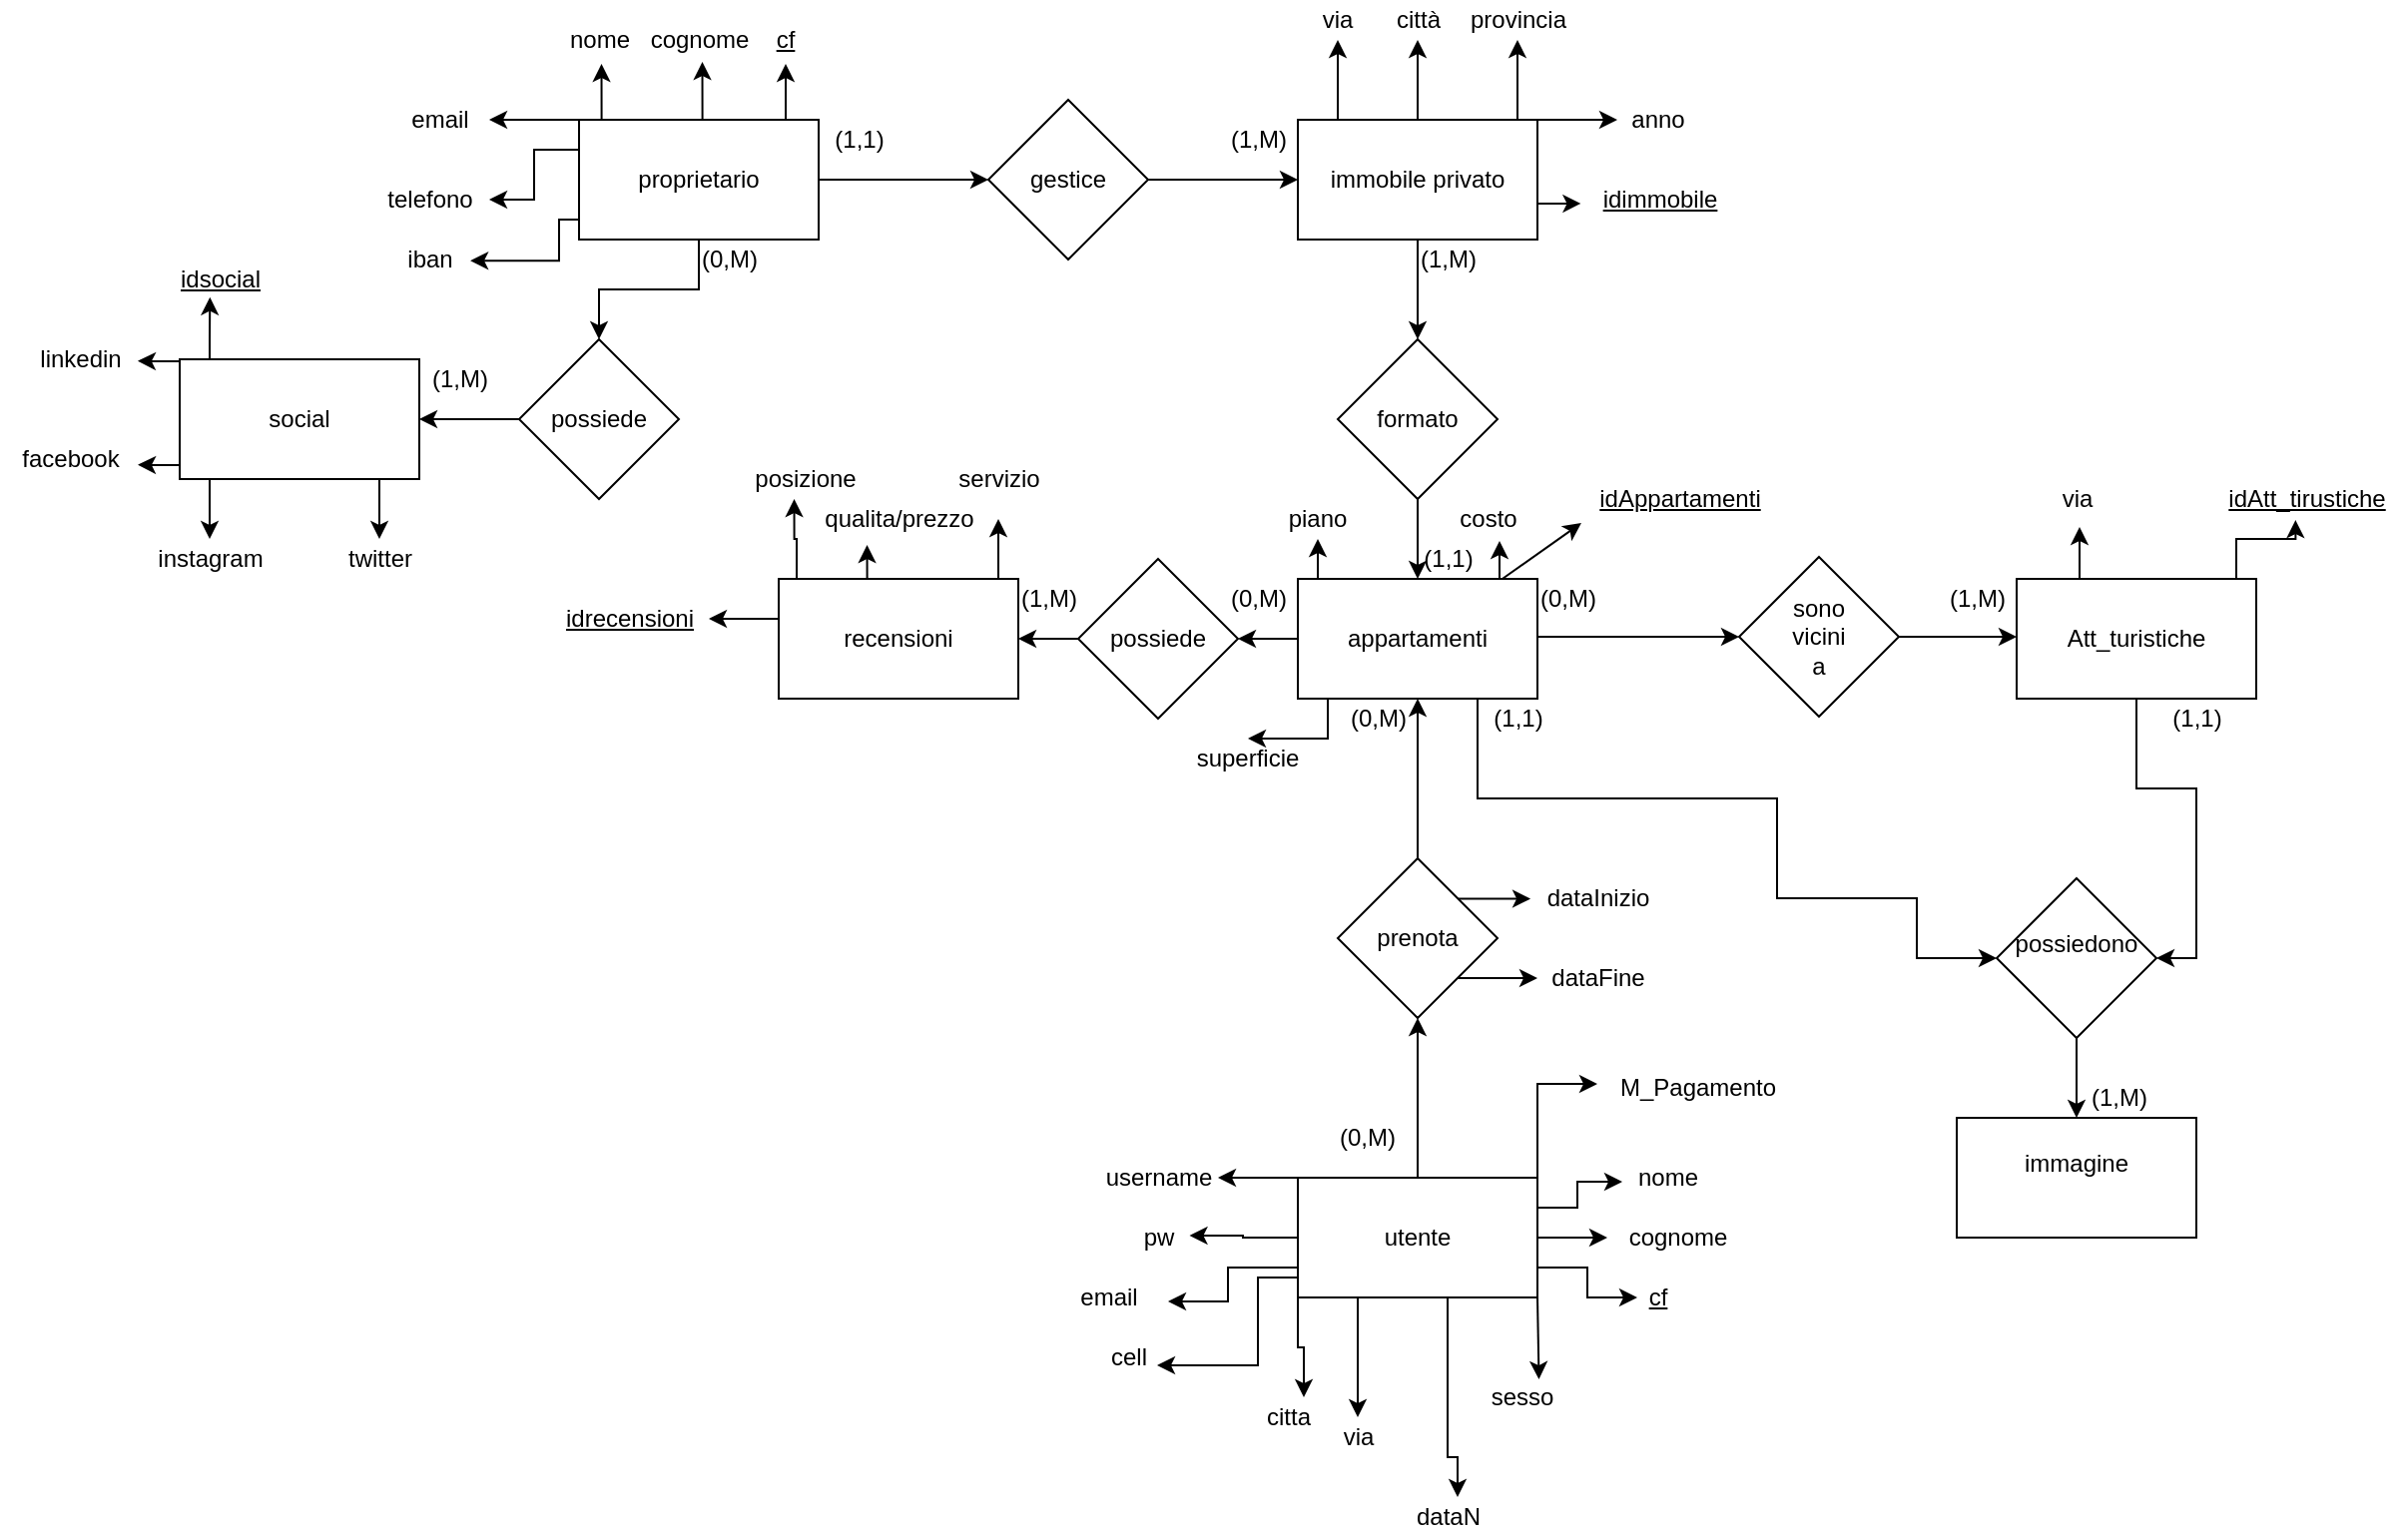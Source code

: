 <mxfile version="14.6.13" type="github">
  <diagram id="5WZkv0eeYpmpaQnzzO1f" name="Page-1">
    <mxGraphModel dx="3316" dy="791" grid="1" gridSize="10" guides="1" tooltips="1" connect="1" arrows="1" fold="1" page="1" pageScale="1" pageWidth="827" pageHeight="1169" math="0" shadow="0">
      <root>
        <mxCell id="0" />
        <mxCell id="1" parent="0" />
        <mxCell id="6KQSLUlXz9a6ZsbGVFf4-21" style="edgeStyle=orthogonalEdgeStyle;rounded=0;orthogonalLoop=1;jettySize=auto;html=1;exitX=1;exitY=0.25;exitDx=0;exitDy=0;" parent="1" source="FqCilQHqINg6GPOchnON-1" target="6KQSLUlXz9a6ZsbGVFf4-22" edge="1">
          <mxGeometry relative="1" as="geometry">
            <mxPoint x="-370" y="110" as="targetPoint" />
            <Array as="points">
              <mxPoint x="-530" y="125" />
            </Array>
          </mxGeometry>
        </mxCell>
        <mxCell id="6KQSLUlXz9a6ZsbGVFf4-60" value="" style="edgeStyle=orthogonalEdgeStyle;rounded=0;orthogonalLoop=1;jettySize=auto;html=1;" parent="1" source="FqCilQHqINg6GPOchnON-1" target="6KQSLUlXz9a6ZsbGVFf4-45" edge="1">
          <mxGeometry relative="1" as="geometry" />
        </mxCell>
        <mxCell id="6KQSLUlXz9a6ZsbGVFf4-62" style="edgeStyle=orthogonalEdgeStyle;rounded=0;orthogonalLoop=1;jettySize=auto;html=1;exitX=1;exitY=0.75;exitDx=0;exitDy=0;" parent="1" source="FqCilQHqINg6GPOchnON-1" target="6KQSLUlXz9a6ZsbGVFf4-52" edge="1">
          <mxGeometry relative="1" as="geometry">
            <Array as="points">
              <mxPoint x="-430" y="110" />
            </Array>
          </mxGeometry>
        </mxCell>
        <mxCell id="usRXnRFZm17M64GT9pBI-6" style="edgeStyle=orthogonalEdgeStyle;rounded=0;orthogonalLoop=1;jettySize=auto;html=1;" parent="1" source="FqCilQHqINg6GPOchnON-1" target="usRXnRFZm17M64GT9pBI-5" edge="1">
          <mxGeometry relative="1" as="geometry">
            <Array as="points">
              <mxPoint x="-440" y="100" />
              <mxPoint x="-440" y="100" />
            </Array>
          </mxGeometry>
        </mxCell>
        <mxCell id="h6Zp_HKWGdJFtF2wPUyF-5" style="edgeStyle=orthogonalEdgeStyle;rounded=0;orthogonalLoop=1;jettySize=auto;html=1;entryX=0.009;entryY=0.597;entryDx=0;entryDy=0;entryPerimeter=0;" parent="1" source="FqCilQHqINg6GPOchnON-1" target="h6Zp_HKWGdJFtF2wPUyF-4" edge="1">
          <mxGeometry relative="1" as="geometry">
            <Array as="points">
              <mxPoint x="-420" y="152" />
              <mxPoint x="-420" y="152" />
            </Array>
          </mxGeometry>
        </mxCell>
        <mxCell id="FqCilQHqINg6GPOchnON-1" value="immobile privato" style="rounded=0;whiteSpace=wrap;html=1;" parent="1" vertex="1">
          <mxGeometry x="-550" y="110" width="120" height="60" as="geometry" />
        </mxCell>
        <mxCell id="FqCilQHqINg6GPOchnON-3" value="" style="edgeStyle=orthogonalEdgeStyle;rounded=0;orthogonalLoop=1;jettySize=auto;html=1;" parent="1" source="FqCilQHqINg6GPOchnON-1" target="FqCilQHqINg6GPOchnON-2" edge="1">
          <mxGeometry relative="1" as="geometry" />
        </mxCell>
        <mxCell id="FqCilQHqINg6GPOchnON-5" value="" style="edgeStyle=orthogonalEdgeStyle;rounded=0;orthogonalLoop=1;jettySize=auto;html=1;" parent="1" source="FqCilQHqINg6GPOchnON-2" target="FqCilQHqINg6GPOchnON-4" edge="1">
          <mxGeometry relative="1" as="geometry" />
        </mxCell>
        <mxCell id="FqCilQHqINg6GPOchnON-2" value="formato" style="rhombus;whiteSpace=wrap;html=1;rounded=0;" parent="1" vertex="1">
          <mxGeometry x="-530" y="220" width="80" height="80" as="geometry" />
        </mxCell>
        <mxCell id="6KQSLUlXz9a6ZsbGVFf4-16" style="edgeStyle=orthogonalEdgeStyle;rounded=0;orthogonalLoop=1;jettySize=auto;html=1;exitX=1;exitY=1;exitDx=0;exitDy=0;entryX=0.5;entryY=1;entryDx=0;entryDy=0;" parent="1" source="FqCilQHqINg6GPOchnON-4" target="6KQSLUlXz9a6ZsbGVFf4-14" edge="1">
          <mxGeometry relative="1" as="geometry" />
        </mxCell>
        <mxCell id="6KQSLUlXz9a6ZsbGVFf4-64" value="" style="edgeStyle=orthogonalEdgeStyle;rounded=0;orthogonalLoop=1;jettySize=auto;html=1;" parent="1" source="FqCilQHqINg6GPOchnON-4" target="6KQSLUlXz9a6ZsbGVFf4-63" edge="1">
          <mxGeometry relative="1" as="geometry">
            <Array as="points">
              <mxPoint x="-390" y="369" />
              <mxPoint x="-390" y="369" />
            </Array>
          </mxGeometry>
        </mxCell>
        <mxCell id="6KQSLUlXz9a6ZsbGVFf4-108" style="edgeStyle=orthogonalEdgeStyle;rounded=0;orthogonalLoop=1;jettySize=auto;html=1;exitX=0;exitY=1;exitDx=0;exitDy=0;entryX=0.62;entryY=1.05;entryDx=0;entryDy=0;entryPerimeter=0;" parent="1" source="FqCilQHqINg6GPOchnON-4" target="6KQSLUlXz9a6ZsbGVFf4-48" edge="1">
          <mxGeometry relative="1" as="geometry" />
        </mxCell>
        <mxCell id="6KQSLUlXz9a6ZsbGVFf4-111" value="" style="edgeStyle=orthogonalEdgeStyle;rounded=0;orthogonalLoop=1;jettySize=auto;html=1;" parent="1" source="FqCilQHqINg6GPOchnON-4" target="6KQSLUlXz9a6ZsbGVFf4-110" edge="1">
          <mxGeometry relative="1" as="geometry" />
        </mxCell>
        <mxCell id="usRXnRFZm17M64GT9pBI-8" style="edgeStyle=orthogonalEdgeStyle;rounded=0;orthogonalLoop=1;jettySize=auto;html=1;entryX=0.5;entryY=0;entryDx=0;entryDy=0;" parent="1" source="FqCilQHqINg6GPOchnON-4" target="6KQSLUlXz9a6ZsbGVFf4-17" edge="1">
          <mxGeometry relative="1" as="geometry">
            <Array as="points">
              <mxPoint x="-535" y="410" />
              <mxPoint x="-535" y="410" />
            </Array>
          </mxGeometry>
        </mxCell>
        <mxCell id="zDIcsV_kO7G1SjpEPAZM-3" style="edgeStyle=orthogonalEdgeStyle;rounded=0;orthogonalLoop=1;jettySize=auto;html=1;entryX=0;entryY=0.5;entryDx=0;entryDy=0;" edge="1" parent="1" source="FqCilQHqINg6GPOchnON-4" target="zDIcsV_kO7G1SjpEPAZM-5">
          <mxGeometry relative="1" as="geometry">
            <Array as="points">
              <mxPoint x="-460" y="450" />
              <mxPoint x="-310" y="450" />
              <mxPoint x="-310" y="500" />
              <mxPoint x="-240" y="500" />
              <mxPoint x="-240" y="530" />
            </Array>
          </mxGeometry>
        </mxCell>
        <mxCell id="FqCilQHqINg6GPOchnON-4" value="appartamenti" style="whiteSpace=wrap;html=1;rounded=0;direction=west;" parent="1" vertex="1">
          <mxGeometry x="-550" y="340" width="120" height="60" as="geometry" />
        </mxCell>
        <mxCell id="6KQSLUlXz9a6ZsbGVFf4-14" value="piano" style="text;html=1;strokeColor=none;fillColor=none;align=center;verticalAlign=middle;whiteSpace=wrap;rounded=0;" parent="1" vertex="1">
          <mxGeometry x="-560" y="300" width="40" height="20" as="geometry" />
        </mxCell>
        <mxCell id="6KQSLUlXz9a6ZsbGVFf4-17" value="superficie" style="text;html=1;strokeColor=none;fillColor=none;align=center;verticalAlign=middle;whiteSpace=wrap;rounded=0;" parent="1" vertex="1">
          <mxGeometry x="-610" y="420" width="70" height="20" as="geometry" />
        </mxCell>
        <mxCell id="6KQSLUlXz9a6ZsbGVFf4-22" value="via" style="text;html=1;strokeColor=none;fillColor=none;align=center;verticalAlign=middle;whiteSpace=wrap;rounded=0;" parent="1" vertex="1">
          <mxGeometry x="-550" y="50" width="40" height="20" as="geometry" />
        </mxCell>
        <mxCell id="6KQSLUlXz9a6ZsbGVFf4-45" value="città" style="text;html=1;resizable=0;autosize=1;align=center;verticalAlign=middle;points=[];fillColor=none;strokeColor=none;rounded=0;" parent="1" vertex="1">
          <mxGeometry x="-510" y="50" width="40" height="20" as="geometry" />
        </mxCell>
        <mxCell id="6KQSLUlXz9a6ZsbGVFf4-48" value="costo" style="text;html=1;resizable=0;autosize=1;align=center;verticalAlign=middle;points=[];fillColor=none;strokeColor=none;rounded=0;" parent="1" vertex="1">
          <mxGeometry x="-480" y="300" width="50" height="20" as="geometry" />
        </mxCell>
        <mxCell id="6KQSLUlXz9a6ZsbGVFf4-52" value="anno" style="text;html=1;resizable=0;autosize=1;align=center;verticalAlign=middle;points=[];fillColor=none;strokeColor=none;rounded=0;" parent="1" vertex="1">
          <mxGeometry x="-390" y="100" width="40" height="20" as="geometry" />
        </mxCell>
        <mxCell id="6KQSLUlXz9a6ZsbGVFf4-66" value="" style="edgeStyle=orthogonalEdgeStyle;rounded=0;orthogonalLoop=1;jettySize=auto;html=1;" parent="1" source="6KQSLUlXz9a6ZsbGVFf4-63" target="6KQSLUlXz9a6ZsbGVFf4-65" edge="1">
          <mxGeometry relative="1" as="geometry">
            <Array as="points">
              <mxPoint x="-260" y="360" />
              <mxPoint x="-260" y="360" />
            </Array>
          </mxGeometry>
        </mxCell>
        <mxCell id="6KQSLUlXz9a6ZsbGVFf4-63" value="&lt;div&gt;sono &lt;br&gt;&lt;/div&gt;&lt;div&gt;vicini&lt;br&gt;&lt;/div&gt;&lt;div&gt;a &lt;/div&gt;" style="rhombus;whiteSpace=wrap;html=1;rounded=0;" parent="1" vertex="1">
          <mxGeometry x="-329" y="329" width="80" height="80" as="geometry" />
        </mxCell>
        <mxCell id="6KQSLUlXz9a6ZsbGVFf4-67" style="edgeStyle=orthogonalEdgeStyle;rounded=0;orthogonalLoop=1;jettySize=auto;html=1;exitX=0.25;exitY=0;exitDx=0;exitDy=0;entryX=0.55;entryY=1.2;entryDx=0;entryDy=0;entryPerimeter=0;" parent="1" source="6KQSLUlXz9a6ZsbGVFf4-65" target="6KQSLUlXz9a6ZsbGVFf4-68" edge="1">
          <mxGeometry relative="1" as="geometry">
            <mxPoint x="-160" y="300" as="targetPoint" />
          </mxGeometry>
        </mxCell>
        <mxCell id="h6Zp_HKWGdJFtF2wPUyF-7" style="edgeStyle=orthogonalEdgeStyle;rounded=0;orthogonalLoop=1;jettySize=auto;html=1;entryX=0.447;entryY=1.028;entryDx=0;entryDy=0;entryPerimeter=0;" parent="1" source="6KQSLUlXz9a6ZsbGVFf4-65" target="h6Zp_HKWGdJFtF2wPUyF-6" edge="1">
          <mxGeometry relative="1" as="geometry">
            <Array as="points">
              <mxPoint x="-80" y="320" />
              <mxPoint x="-50" y="320" />
            </Array>
          </mxGeometry>
        </mxCell>
        <mxCell id="zDIcsV_kO7G1SjpEPAZM-2" style="edgeStyle=orthogonalEdgeStyle;rounded=0;orthogonalLoop=1;jettySize=auto;html=1;entryX=1;entryY=0.5;entryDx=0;entryDy=0;" edge="1" parent="1" source="6KQSLUlXz9a6ZsbGVFf4-65" target="zDIcsV_kO7G1SjpEPAZM-5">
          <mxGeometry relative="1" as="geometry" />
        </mxCell>
        <mxCell id="6KQSLUlXz9a6ZsbGVFf4-65" value="Att_turistiche" style="whiteSpace=wrap;html=1;rounded=0;" parent="1" vertex="1">
          <mxGeometry x="-190" y="340" width="120" height="60" as="geometry" />
        </mxCell>
        <mxCell id="6KQSLUlXz9a6ZsbGVFf4-68" value="via" style="text;html=1;resizable=0;autosize=1;align=center;verticalAlign=middle;points=[];fillColor=none;strokeColor=none;rounded=0;" parent="1" vertex="1">
          <mxGeometry x="-175" y="290" width="30" height="20" as="geometry" />
        </mxCell>
        <mxCell id="usRXnRFZm17M64GT9pBI-3" value="" style="edgeStyle=orthogonalEdgeStyle;rounded=0;orthogonalLoop=1;jettySize=auto;html=1;" parent="1" source="6KQSLUlXz9a6ZsbGVFf4-71" target="FqCilQHqINg6GPOchnON-1" edge="1">
          <mxGeometry relative="1" as="geometry" />
        </mxCell>
        <mxCell id="6KQSLUlXz9a6ZsbGVFf4-71" value="gestice" style="rhombus;whiteSpace=wrap;html=1;rounded=0;" parent="1" vertex="1">
          <mxGeometry x="-705" y="100" width="80" height="80" as="geometry" />
        </mxCell>
        <mxCell id="6KQSLUlXz9a6ZsbGVFf4-80" style="edgeStyle=orthogonalEdgeStyle;rounded=0;orthogonalLoop=1;jettySize=auto;html=1;exitX=0;exitY=0;exitDx=0;exitDy=0;entryX=0.525;entryY=1.1;entryDx=0;entryDy=0;entryPerimeter=0;" parent="1" source="6KQSLUlXz9a6ZsbGVFf4-73" target="6KQSLUlXz9a6ZsbGVFf4-77" edge="1">
          <mxGeometry relative="1" as="geometry" />
        </mxCell>
        <mxCell id="6KQSLUlXz9a6ZsbGVFf4-81" style="edgeStyle=orthogonalEdgeStyle;rounded=0;orthogonalLoop=1;jettySize=auto;html=1;exitX=0.5;exitY=0;exitDx=0;exitDy=0;entryX=0.525;entryY=1.05;entryDx=0;entryDy=0;entryPerimeter=0;" parent="1" source="6KQSLUlXz9a6ZsbGVFf4-73" target="6KQSLUlXz9a6ZsbGVFf4-76" edge="1">
          <mxGeometry relative="1" as="geometry" />
        </mxCell>
        <mxCell id="6KQSLUlXz9a6ZsbGVFf4-82" style="edgeStyle=orthogonalEdgeStyle;rounded=0;orthogonalLoop=1;jettySize=auto;html=1;exitX=1;exitY=0;exitDx=0;exitDy=0;entryX=0.525;entryY=1.1;entryDx=0;entryDy=0;entryPerimeter=0;" parent="1" source="6KQSLUlXz9a6ZsbGVFf4-73" target="6KQSLUlXz9a6ZsbGVFf4-75" edge="1">
          <mxGeometry relative="1" as="geometry" />
        </mxCell>
        <mxCell id="6KQSLUlXz9a6ZsbGVFf4-91" style="edgeStyle=orthogonalEdgeStyle;rounded=0;orthogonalLoop=1;jettySize=auto;html=1;exitX=0;exitY=0.25;exitDx=0;exitDy=0;" parent="1" source="6KQSLUlXz9a6ZsbGVFf4-73" target="6KQSLUlXz9a6ZsbGVFf4-84" edge="1">
          <mxGeometry relative="1" as="geometry" />
        </mxCell>
        <mxCell id="6KQSLUlXz9a6ZsbGVFf4-92" style="edgeStyle=orthogonalEdgeStyle;rounded=0;orthogonalLoop=1;jettySize=auto;html=1;exitX=0;exitY=0;exitDx=0;exitDy=0;" parent="1" source="6KQSLUlXz9a6ZsbGVFf4-73" target="6KQSLUlXz9a6ZsbGVFf4-83" edge="1">
          <mxGeometry relative="1" as="geometry">
            <Array as="points">
              <mxPoint x="-920" y="110" />
              <mxPoint x="-920" y="110" />
            </Array>
          </mxGeometry>
        </mxCell>
        <mxCell id="6KQSLUlXz9a6ZsbGVFf4-95" style="edgeStyle=orthogonalEdgeStyle;rounded=0;orthogonalLoop=1;jettySize=auto;html=1;exitX=0.25;exitY=1;exitDx=0;exitDy=0;entryX=1.014;entryY=0.529;entryDx=0;entryDy=0;entryPerimeter=0;" parent="1" source="6KQSLUlXz9a6ZsbGVFf4-73" target="6KQSLUlXz9a6ZsbGVFf4-94" edge="1">
          <mxGeometry relative="1" as="geometry">
            <mxPoint x="-989" y="171" as="targetPoint" />
            <Array as="points">
              <mxPoint x="-880" y="160" />
              <mxPoint x="-920" y="160" />
              <mxPoint x="-920" y="181" />
            </Array>
          </mxGeometry>
        </mxCell>
        <mxCell id="usRXnRFZm17M64GT9pBI-2" value="" style="edgeStyle=orthogonalEdgeStyle;rounded=0;orthogonalLoop=1;jettySize=auto;html=1;" parent="1" source="6KQSLUlXz9a6ZsbGVFf4-73" target="6KQSLUlXz9a6ZsbGVFf4-71" edge="1">
          <mxGeometry relative="1" as="geometry">
            <Array as="points">
              <mxPoint x="-720" y="140" />
              <mxPoint x="-720" y="140" />
            </Array>
          </mxGeometry>
        </mxCell>
        <mxCell id="usRXnRFZm17M64GT9pBI-45" value="" style="edgeStyle=orthogonalEdgeStyle;rounded=0;orthogonalLoop=1;jettySize=auto;html=1;" parent="1" source="6KQSLUlXz9a6ZsbGVFf4-73" target="usRXnRFZm17M64GT9pBI-44" edge="1">
          <mxGeometry relative="1" as="geometry" />
        </mxCell>
        <mxCell id="6KQSLUlXz9a6ZsbGVFf4-73" value="proprietario" style="whiteSpace=wrap;html=1;rounded=0;" parent="1" vertex="1">
          <mxGeometry x="-910" y="110" width="120" height="60" as="geometry" />
        </mxCell>
        <mxCell id="6KQSLUlXz9a6ZsbGVFf4-75" value="&lt;u&gt;cf&lt;/u&gt;" style="text;html=1;resizable=0;autosize=1;align=center;verticalAlign=middle;points=[];fillColor=none;strokeColor=none;rounded=0;" parent="1" vertex="1">
          <mxGeometry x="-817" y="60" width="20" height="20" as="geometry" />
        </mxCell>
        <mxCell id="6KQSLUlXz9a6ZsbGVFf4-76" value="cognome" style="text;html=1;resizable=0;autosize=1;align=center;verticalAlign=middle;points=[];fillColor=none;strokeColor=none;rounded=0;" parent="1" vertex="1">
          <mxGeometry x="-885" y="60" width="70" height="20" as="geometry" />
        </mxCell>
        <mxCell id="6KQSLUlXz9a6ZsbGVFf4-77" value="nome" style="text;html=1;resizable=0;autosize=1;align=center;verticalAlign=middle;points=[];fillColor=none;strokeColor=none;rounded=0;" parent="1" vertex="1">
          <mxGeometry x="-925" y="60" width="50" height="20" as="geometry" />
        </mxCell>
        <mxCell id="6KQSLUlXz9a6ZsbGVFf4-83" value="email" style="text;html=1;resizable=0;autosize=1;align=center;verticalAlign=middle;points=[];fillColor=none;strokeColor=none;rounded=0;" parent="1" vertex="1">
          <mxGeometry x="-1005" y="100" width="50" height="20" as="geometry" />
        </mxCell>
        <mxCell id="6KQSLUlXz9a6ZsbGVFf4-84" value="telefono" style="text;html=1;resizable=0;autosize=1;align=center;verticalAlign=middle;points=[];fillColor=none;strokeColor=none;rounded=0;" parent="1" vertex="1">
          <mxGeometry x="-1015" y="140" width="60" height="20" as="geometry" />
        </mxCell>
        <mxCell id="6KQSLUlXz9a6ZsbGVFf4-94" value="iban" style="text;html=1;resizable=0;autosize=1;align=center;verticalAlign=middle;points=[];fillColor=none;strokeColor=none;rounded=0;" parent="1" vertex="1">
          <mxGeometry x="-1005" y="170" width="40" height="20" as="geometry" />
        </mxCell>
        <mxCell id="6KQSLUlXz9a6ZsbGVFf4-138" style="edgeStyle=orthogonalEdgeStyle;rounded=0;orthogonalLoop=1;jettySize=auto;html=1;exitX=1;exitY=0.25;exitDx=0;exitDy=0;entryX=0.05;entryY=0.6;entryDx=0;entryDy=0;entryPerimeter=0;" parent="1" source="6KQSLUlXz9a6ZsbGVFf4-99" target="6KQSLUlXz9a6ZsbGVFf4-135" edge="1">
          <mxGeometry relative="1" as="geometry" />
        </mxCell>
        <mxCell id="6KQSLUlXz9a6ZsbGVFf4-139" style="edgeStyle=orthogonalEdgeStyle;rounded=0;orthogonalLoop=1;jettySize=auto;html=1;exitX=1;exitY=0.5;exitDx=0;exitDy=0;" parent="1" source="6KQSLUlXz9a6ZsbGVFf4-99" target="6KQSLUlXz9a6ZsbGVFf4-136" edge="1">
          <mxGeometry relative="1" as="geometry" />
        </mxCell>
        <mxCell id="6KQSLUlXz9a6ZsbGVFf4-140" style="edgeStyle=orthogonalEdgeStyle;rounded=0;orthogonalLoop=1;jettySize=auto;html=1;exitX=1;exitY=0.75;exitDx=0;exitDy=0;" parent="1" source="6KQSLUlXz9a6ZsbGVFf4-99" target="6KQSLUlXz9a6ZsbGVFf4-137" edge="1">
          <mxGeometry relative="1" as="geometry" />
        </mxCell>
        <mxCell id="6KQSLUlXz9a6ZsbGVFf4-144" style="edgeStyle=orthogonalEdgeStyle;rounded=0;orthogonalLoop=1;jettySize=auto;html=1;exitX=0;exitY=0.25;exitDx=0;exitDy=0;" parent="1" source="6KQSLUlXz9a6ZsbGVFf4-99" edge="1">
          <mxGeometry relative="1" as="geometry">
            <mxPoint x="-590" y="640" as="targetPoint" />
            <Array as="points">
              <mxPoint x="-550" y="640" />
            </Array>
          </mxGeometry>
        </mxCell>
        <mxCell id="6KQSLUlXz9a6ZsbGVFf4-145" style="edgeStyle=orthogonalEdgeStyle;rounded=0;orthogonalLoop=1;jettySize=auto;html=1;exitX=0;exitY=0.5;exitDx=0;exitDy=0;entryX=1.025;entryY=0.45;entryDx=0;entryDy=0;entryPerimeter=0;" parent="1" source="6KQSLUlXz9a6ZsbGVFf4-99" target="6KQSLUlXz9a6ZsbGVFf4-142" edge="1">
          <mxGeometry relative="1" as="geometry" />
        </mxCell>
        <mxCell id="6KQSLUlXz9a6ZsbGVFf4-146" style="edgeStyle=orthogonalEdgeStyle;rounded=0;orthogonalLoop=1;jettySize=auto;html=1;exitX=0;exitY=0.75;exitDx=0;exitDy=0;entryX=1.1;entryY=0.6;entryDx=0;entryDy=0;entryPerimeter=0;" parent="1" source="6KQSLUlXz9a6ZsbGVFf4-99" target="6KQSLUlXz9a6ZsbGVFf4-143" edge="1">
          <mxGeometry relative="1" as="geometry" />
        </mxCell>
        <mxCell id="6KQSLUlXz9a6ZsbGVFf4-149" style="edgeStyle=orthogonalEdgeStyle;rounded=0;orthogonalLoop=1;jettySize=auto;html=1;exitX=1;exitY=1;exitDx=0;exitDy=0;entryX=0.675;entryY=0.05;entryDx=0;entryDy=0;entryPerimeter=0;" parent="1" source="6KQSLUlXz9a6ZsbGVFf4-99" target="6KQSLUlXz9a6ZsbGVFf4-147" edge="1">
          <mxGeometry relative="1" as="geometry">
            <Array as="points">
              <mxPoint x="-429" y="700" />
            </Array>
          </mxGeometry>
        </mxCell>
        <mxCell id="6KQSLUlXz9a6ZsbGVFf4-150" style="edgeStyle=orthogonalEdgeStyle;rounded=0;orthogonalLoop=1;jettySize=auto;html=1;exitX=0.75;exitY=1;exitDx=0;exitDy=0;entryX=0.6;entryY=0;entryDx=0;entryDy=0;entryPerimeter=0;" parent="1" source="6KQSLUlXz9a6ZsbGVFf4-99" target="6KQSLUlXz9a6ZsbGVFf4-148" edge="1">
          <mxGeometry relative="1" as="geometry">
            <mxPoint x="-483" y="747" as="targetPoint" />
            <Array as="points">
              <mxPoint x="-475" y="700" />
              <mxPoint x="-475" y="780" />
              <mxPoint x="-470" y="780" />
            </Array>
          </mxGeometry>
        </mxCell>
        <mxCell id="6KQSLUlXz9a6ZsbGVFf4-152" style="edgeStyle=orthogonalEdgeStyle;rounded=0;orthogonalLoop=1;jettySize=auto;html=1;exitX=0.25;exitY=1;exitDx=0;exitDy=0;entryX=0.5;entryY=0;entryDx=0;entryDy=0;entryPerimeter=0;" parent="1" source="6KQSLUlXz9a6ZsbGVFf4-99" target="6KQSLUlXz9a6ZsbGVFf4-151" edge="1">
          <mxGeometry relative="1" as="geometry" />
        </mxCell>
        <mxCell id="6KQSLUlXz9a6ZsbGVFf4-153" style="edgeStyle=orthogonalEdgeStyle;rounded=0;orthogonalLoop=1;jettySize=auto;html=1;exitX=0;exitY=1;exitDx=0;exitDy=0;entryX=0.7;entryY=0;entryDx=0;entryDy=0;entryPerimeter=0;" parent="1" source="6KQSLUlXz9a6ZsbGVFf4-99" target="6KQSLUlXz9a6ZsbGVFf4-154" edge="1">
          <mxGeometry relative="1" as="geometry">
            <mxPoint x="-550" y="750" as="targetPoint" />
          </mxGeometry>
        </mxCell>
        <mxCell id="6KQSLUlXz9a6ZsbGVFf4-157" style="edgeStyle=orthogonalEdgeStyle;rounded=0;orthogonalLoop=1;jettySize=auto;html=1;exitX=1;exitY=0;exitDx=0;exitDy=0;entryX=0;entryY=0.4;entryDx=0;entryDy=0;entryPerimeter=0;" parent="1" source="6KQSLUlXz9a6ZsbGVFf4-99" target="6KQSLUlXz9a6ZsbGVFf4-155" edge="1">
          <mxGeometry relative="1" as="geometry" />
        </mxCell>
        <mxCell id="usRXnRFZm17M64GT9pBI-13" style="edgeStyle=orthogonalEdgeStyle;rounded=0;orthogonalLoop=1;jettySize=auto;html=1;entryX=0.983;entryY=0.675;entryDx=0;entryDy=0;entryPerimeter=0;" parent="1" source="6KQSLUlXz9a6ZsbGVFf4-99" target="usRXnRFZm17M64GT9pBI-12" edge="1">
          <mxGeometry relative="1" as="geometry">
            <Array as="points">
              <mxPoint x="-570" y="690" />
              <mxPoint x="-570" y="734" />
              <mxPoint x="-620" y="734" />
            </Array>
          </mxGeometry>
        </mxCell>
        <mxCell id="usRXnRFZm17M64GT9pBI-21" value="" style="edgeStyle=orthogonalEdgeStyle;rounded=0;orthogonalLoop=1;jettySize=auto;html=1;" parent="1" source="6KQSLUlXz9a6ZsbGVFf4-99" target="usRXnRFZm17M64GT9pBI-20" edge="1">
          <mxGeometry relative="1" as="geometry" />
        </mxCell>
        <mxCell id="6KQSLUlXz9a6ZsbGVFf4-99" value="utente" style="rounded=0;whiteSpace=wrap;html=1;" parent="1" vertex="1">
          <mxGeometry x="-550" y="640" width="120" height="60" as="geometry" />
        </mxCell>
        <mxCell id="6KQSLUlXz9a6ZsbGVFf4-113" value="" style="edgeStyle=orthogonalEdgeStyle;rounded=0;orthogonalLoop=1;jettySize=auto;html=1;" parent="1" source="6KQSLUlXz9a6ZsbGVFf4-110" target="6KQSLUlXz9a6ZsbGVFf4-112" edge="1">
          <mxGeometry relative="1" as="geometry" />
        </mxCell>
        <mxCell id="6KQSLUlXz9a6ZsbGVFf4-110" value="possiede" style="rhombus;whiteSpace=wrap;html=1;rounded=0;" parent="1" vertex="1">
          <mxGeometry x="-660" y="330" width="80" height="80" as="geometry" />
        </mxCell>
        <mxCell id="6KQSLUlXz9a6ZsbGVFf4-123" style="edgeStyle=orthogonalEdgeStyle;rounded=0;orthogonalLoop=1;jettySize=auto;html=1;exitX=0;exitY=0;exitDx=0;exitDy=0;entryX=0.425;entryY=1;entryDx=0;entryDy=0;entryPerimeter=0;" parent="1" source="6KQSLUlXz9a6ZsbGVFf4-112" target="6KQSLUlXz9a6ZsbGVFf4-114" edge="1">
          <mxGeometry relative="1" as="geometry">
            <Array as="points">
              <mxPoint x="-801" y="340" />
              <mxPoint x="-801" y="320" />
            </Array>
          </mxGeometry>
        </mxCell>
        <mxCell id="6KQSLUlXz9a6ZsbGVFf4-124" style="edgeStyle=orthogonalEdgeStyle;rounded=0;orthogonalLoop=1;jettySize=auto;html=1;exitX=0.25;exitY=0;exitDx=0;exitDy=0;entryX=0.325;entryY=1.15;entryDx=0;entryDy=0;entryPerimeter=0;" parent="1" source="6KQSLUlXz9a6ZsbGVFf4-112" target="6KQSLUlXz9a6ZsbGVFf4-115" edge="1">
          <mxGeometry relative="1" as="geometry" />
        </mxCell>
        <mxCell id="6KQSLUlXz9a6ZsbGVFf4-125" style="edgeStyle=orthogonalEdgeStyle;rounded=0;orthogonalLoop=1;jettySize=auto;html=1;exitX=1;exitY=0;exitDx=0;exitDy=0;" parent="1" source="6KQSLUlXz9a6ZsbGVFf4-112" edge="1">
          <mxGeometry relative="1" as="geometry">
            <mxPoint x="-700" y="310" as="targetPoint" />
          </mxGeometry>
        </mxCell>
        <mxCell id="h6Zp_HKWGdJFtF2wPUyF-11" style="edgeStyle=orthogonalEdgeStyle;rounded=0;orthogonalLoop=1;jettySize=auto;html=1;" parent="1" source="6KQSLUlXz9a6ZsbGVFf4-112" target="h6Zp_HKWGdJFtF2wPUyF-10" edge="1">
          <mxGeometry relative="1" as="geometry">
            <Array as="points">
              <mxPoint x="-820" y="360" />
              <mxPoint x="-820" y="360" />
            </Array>
          </mxGeometry>
        </mxCell>
        <mxCell id="6KQSLUlXz9a6ZsbGVFf4-112" value="recensioni" style="whiteSpace=wrap;html=1;rounded=0;" parent="1" vertex="1">
          <mxGeometry x="-810" y="340" width="120" height="60" as="geometry" />
        </mxCell>
        <mxCell id="6KQSLUlXz9a6ZsbGVFf4-114" value="posizione" style="text;html=1;resizable=0;autosize=1;align=center;verticalAlign=middle;points=[];fillColor=none;strokeColor=none;rounded=0;" parent="1" vertex="1">
          <mxGeometry x="-832" y="280" width="70" height="20" as="geometry" />
        </mxCell>
        <mxCell id="6KQSLUlXz9a6ZsbGVFf4-115" value="qualita/prezzo" style="text;html=1;resizable=0;autosize=1;align=center;verticalAlign=middle;points=[];fillColor=none;strokeColor=none;rounded=0;" parent="1" vertex="1">
          <mxGeometry x="-795" y="300" width="90" height="20" as="geometry" />
        </mxCell>
        <mxCell id="6KQSLUlXz9a6ZsbGVFf4-130" value="servizio" style="text;html=1;resizable=0;autosize=1;align=center;verticalAlign=middle;points=[];fillColor=none;strokeColor=none;rounded=0;" parent="1" vertex="1">
          <mxGeometry x="-730" y="280" width="60" height="20" as="geometry" />
        </mxCell>
        <mxCell id="6KQSLUlXz9a6ZsbGVFf4-135" value="nome" style="text;html=1;resizable=0;autosize=1;align=center;verticalAlign=middle;points=[];fillColor=none;strokeColor=none;rounded=0;" parent="1" vertex="1">
          <mxGeometry x="-390" y="630" width="50" height="20" as="geometry" />
        </mxCell>
        <mxCell id="6KQSLUlXz9a6ZsbGVFf4-136" value="cognome" style="text;html=1;resizable=0;autosize=1;align=center;verticalAlign=middle;points=[];fillColor=none;strokeColor=none;rounded=0;" parent="1" vertex="1">
          <mxGeometry x="-395" y="660" width="70" height="20" as="geometry" />
        </mxCell>
        <mxCell id="6KQSLUlXz9a6ZsbGVFf4-137" value="&lt;u&gt;cf&lt;/u&gt;" style="text;html=1;resizable=0;autosize=1;align=center;verticalAlign=middle;points=[];fillColor=none;strokeColor=none;rounded=0;" parent="1" vertex="1">
          <mxGeometry x="-380" y="690" width="20" height="20" as="geometry" />
        </mxCell>
        <mxCell id="6KQSLUlXz9a6ZsbGVFf4-141" value="username" style="text;html=1;resizable=0;autosize=1;align=center;verticalAlign=middle;points=[];fillColor=none;strokeColor=none;rounded=0;" parent="1" vertex="1">
          <mxGeometry x="-655" y="630" width="70" height="20" as="geometry" />
        </mxCell>
        <mxCell id="6KQSLUlXz9a6ZsbGVFf4-142" value="pw" style="text;html=1;resizable=0;autosize=1;align=center;verticalAlign=middle;points=[];fillColor=none;strokeColor=none;rounded=0;" parent="1" vertex="1">
          <mxGeometry x="-635" y="660" width="30" height="20" as="geometry" />
        </mxCell>
        <mxCell id="6KQSLUlXz9a6ZsbGVFf4-143" value="email" style="text;html=1;resizable=0;autosize=1;align=center;verticalAlign=middle;points=[];fillColor=none;strokeColor=none;rounded=0;" parent="1" vertex="1">
          <mxGeometry x="-670" y="690" width="50" height="20" as="geometry" />
        </mxCell>
        <mxCell id="6KQSLUlXz9a6ZsbGVFf4-147" value="sesso" style="text;html=1;resizable=0;autosize=1;align=center;verticalAlign=middle;points=[];fillColor=none;strokeColor=none;rounded=0;" parent="1" vertex="1">
          <mxGeometry x="-463" y="740" width="50" height="20" as="geometry" />
        </mxCell>
        <mxCell id="6KQSLUlXz9a6ZsbGVFf4-148" value="dataN" style="text;html=1;resizable=0;autosize=1;align=center;verticalAlign=middle;points=[];fillColor=none;strokeColor=none;rounded=0;" parent="1" vertex="1">
          <mxGeometry x="-500" y="800" width="50" height="20" as="geometry" />
        </mxCell>
        <mxCell id="6KQSLUlXz9a6ZsbGVFf4-151" value="via" style="text;html=1;resizable=0;autosize=1;align=center;verticalAlign=middle;points=[];fillColor=none;strokeColor=none;rounded=0;" parent="1" vertex="1">
          <mxGeometry x="-535" y="760" width="30" height="20" as="geometry" />
        </mxCell>
        <mxCell id="6KQSLUlXz9a6ZsbGVFf4-154" value="citta" style="text;html=1;resizable=0;autosize=1;align=center;verticalAlign=middle;points=[];fillColor=none;strokeColor=none;rounded=0;" parent="1" vertex="1">
          <mxGeometry x="-575" y="750" width="40" height="20" as="geometry" />
        </mxCell>
        <mxCell id="6KQSLUlXz9a6ZsbGVFf4-155" value="&lt;div&gt;M_Pagamento&lt;/div&gt;" style="text;html=1;resizable=0;autosize=1;align=center;verticalAlign=middle;points=[];fillColor=none;strokeColor=none;rounded=0;" parent="1" vertex="1">
          <mxGeometry x="-400" y="585" width="100" height="20" as="geometry" />
        </mxCell>
        <mxCell id="usRXnRFZm17M64GT9pBI-5" value="provincia" style="text;html=1;align=center;verticalAlign=middle;resizable=0;points=[];autosize=1;strokeColor=none;" parent="1" vertex="1">
          <mxGeometry x="-470" y="50" width="60" height="20" as="geometry" />
        </mxCell>
        <mxCell id="usRXnRFZm17M64GT9pBI-12" value="cell" style="text;html=1;align=center;verticalAlign=middle;resizable=0;points=[];autosize=1;strokeColor=none;" parent="1" vertex="1">
          <mxGeometry x="-650" y="720" width="30" height="20" as="geometry" />
        </mxCell>
        <mxCell id="usRXnRFZm17M64GT9pBI-22" value="" style="edgeStyle=orthogonalEdgeStyle;rounded=0;orthogonalLoop=1;jettySize=auto;html=1;" parent="1" source="usRXnRFZm17M64GT9pBI-20" target="FqCilQHqINg6GPOchnON-4" edge="1">
          <mxGeometry relative="1" as="geometry">
            <Array as="points">
              <mxPoint x="-490" y="430" />
              <mxPoint x="-490" y="430" />
            </Array>
          </mxGeometry>
        </mxCell>
        <mxCell id="usRXnRFZm17M64GT9pBI-25" value="" style="edgeStyle=orthogonalEdgeStyle;rounded=0;orthogonalLoop=1;jettySize=auto;html=1;" parent="1" source="usRXnRFZm17M64GT9pBI-20" target="usRXnRFZm17M64GT9pBI-24" edge="1">
          <mxGeometry relative="1" as="geometry">
            <Array as="points">
              <mxPoint x="-440" y="540" />
              <mxPoint x="-440" y="540" />
            </Array>
          </mxGeometry>
        </mxCell>
        <mxCell id="usRXnRFZm17M64GT9pBI-27" style="edgeStyle=orthogonalEdgeStyle;rounded=0;orthogonalLoop=1;jettySize=auto;html=1;entryX=0.022;entryY=0.514;entryDx=0;entryDy=0;entryPerimeter=0;" parent="1" source="usRXnRFZm17M64GT9pBI-20" target="usRXnRFZm17M64GT9pBI-23" edge="1">
          <mxGeometry relative="1" as="geometry">
            <Array as="points">
              <mxPoint x="-450" y="490" />
            </Array>
          </mxGeometry>
        </mxCell>
        <mxCell id="usRXnRFZm17M64GT9pBI-20" value="prenota" style="rhombus;whiteSpace=wrap;html=1;" parent="1" vertex="1">
          <mxGeometry x="-530" y="480" width="80" height="80" as="geometry" />
        </mxCell>
        <mxCell id="usRXnRFZm17M64GT9pBI-23" value="dataInizio" style="text;html=1;align=center;verticalAlign=middle;resizable=0;points=[];autosize=1;strokeColor=none;" parent="1" vertex="1">
          <mxGeometry x="-435" y="490" width="70" height="20" as="geometry" />
        </mxCell>
        <mxCell id="usRXnRFZm17M64GT9pBI-24" value="dataFine" style="text;html=1;align=center;verticalAlign=middle;resizable=0;points=[];autosize=1;strokeColor=none;" parent="1" vertex="1">
          <mxGeometry x="-430" y="530" width="60" height="20" as="geometry" />
        </mxCell>
        <mxCell id="usRXnRFZm17M64GT9pBI-28" value="(0,M)" style="text;html=1;strokeColor=none;fillColor=none;align=center;verticalAlign=middle;whiteSpace=wrap;rounded=0;" parent="1" vertex="1">
          <mxGeometry x="-535" y="610" width="40" height="20" as="geometry" />
        </mxCell>
        <mxCell id="usRXnRFZm17M64GT9pBI-29" value="(0,M)" style="text;html=1;align=center;verticalAlign=middle;resizable=0;points=[];autosize=1;strokeColor=none;" parent="1" vertex="1">
          <mxGeometry x="-530" y="400" width="40" height="20" as="geometry" />
        </mxCell>
        <mxCell id="usRXnRFZm17M64GT9pBI-30" value="(0,M)" style="text;html=1;align=center;verticalAlign=middle;resizable=0;points=[];autosize=1;strokeColor=none;" parent="1" vertex="1">
          <mxGeometry x="-590" y="340" width="40" height="20" as="geometry" />
        </mxCell>
        <mxCell id="usRXnRFZm17M64GT9pBI-31" value="(1,M)" style="text;html=1;align=center;verticalAlign=middle;resizable=0;points=[];autosize=1;strokeColor=none;" parent="1" vertex="1">
          <mxGeometry x="-695" y="340" width="40" height="20" as="geometry" />
        </mxCell>
        <mxCell id="usRXnRFZm17M64GT9pBI-32" value="(0,M)" style="text;html=1;align=center;verticalAlign=middle;resizable=0;points=[];autosize=1;strokeColor=none;" parent="1" vertex="1">
          <mxGeometry x="-435" y="340" width="40" height="20" as="geometry" />
        </mxCell>
        <mxCell id="usRXnRFZm17M64GT9pBI-33" value="(1,M)" style="text;html=1;align=center;verticalAlign=middle;resizable=0;points=[];autosize=1;strokeColor=none;" parent="1" vertex="1">
          <mxGeometry x="-230" y="340" width="40" height="20" as="geometry" />
        </mxCell>
        <mxCell id="usRXnRFZm17M64GT9pBI-34" value="(1,M)" style="text;html=1;align=center;verticalAlign=middle;resizable=0;points=[];autosize=1;strokeColor=none;" parent="1" vertex="1">
          <mxGeometry x="-495" y="170" width="40" height="20" as="geometry" />
        </mxCell>
        <mxCell id="usRXnRFZm17M64GT9pBI-35" value="(1,1)" style="text;html=1;align=center;verticalAlign=middle;resizable=0;points=[];autosize=1;strokeColor=none;" parent="1" vertex="1">
          <mxGeometry x="-495" y="320" width="40" height="20" as="geometry" />
        </mxCell>
        <mxCell id="usRXnRFZm17M64GT9pBI-37" value="(1,1)" style="text;html=1;align=center;verticalAlign=middle;resizable=0;points=[];autosize=1;strokeColor=none;" parent="1" vertex="1">
          <mxGeometry x="-790" y="110" width="40" height="20" as="geometry" />
        </mxCell>
        <mxCell id="usRXnRFZm17M64GT9pBI-38" value="(1,M)" style="text;html=1;align=center;verticalAlign=middle;resizable=0;points=[];autosize=1;strokeColor=none;" parent="1" vertex="1">
          <mxGeometry x="-590" y="110" width="40" height="20" as="geometry" />
        </mxCell>
        <mxCell id="usRXnRFZm17M64GT9pBI-47" value="" style="edgeStyle=orthogonalEdgeStyle;rounded=0;orthogonalLoop=1;jettySize=auto;html=1;" parent="1" source="usRXnRFZm17M64GT9pBI-44" target="usRXnRFZm17M64GT9pBI-46" edge="1">
          <mxGeometry relative="1" as="geometry" />
        </mxCell>
        <mxCell id="usRXnRFZm17M64GT9pBI-44" value="possiede" style="rhombus;whiteSpace=wrap;html=1;rounded=0;" parent="1" vertex="1">
          <mxGeometry x="-940" y="220" width="80" height="80" as="geometry" />
        </mxCell>
        <mxCell id="usRXnRFZm17M64GT9pBI-52" style="edgeStyle=orthogonalEdgeStyle;rounded=0;orthogonalLoop=1;jettySize=auto;html=1;entryX=0.983;entryY=0.543;entryDx=0;entryDy=0;entryPerimeter=0;" parent="1" source="usRXnRFZm17M64GT9pBI-46" target="usRXnRFZm17M64GT9pBI-51" edge="1">
          <mxGeometry relative="1" as="geometry">
            <Array as="points">
              <mxPoint x="-1120" y="231" />
              <mxPoint x="-1120" y="231" />
            </Array>
          </mxGeometry>
        </mxCell>
        <mxCell id="usRXnRFZm17M64GT9pBI-53" style="edgeStyle=orthogonalEdgeStyle;rounded=0;orthogonalLoop=1;jettySize=auto;html=1;entryX=0.986;entryY=0.643;entryDx=0;entryDy=0;entryPerimeter=0;" parent="1" source="usRXnRFZm17M64GT9pBI-46" target="usRXnRFZm17M64GT9pBI-48" edge="1">
          <mxGeometry relative="1" as="geometry">
            <Array as="points">
              <mxPoint x="-1120" y="283" />
              <mxPoint x="-1120" y="283" />
            </Array>
          </mxGeometry>
        </mxCell>
        <mxCell id="usRXnRFZm17M64GT9pBI-55" style="edgeStyle=orthogonalEdgeStyle;rounded=0;orthogonalLoop=1;jettySize=auto;html=1;" parent="1" source="usRXnRFZm17M64GT9pBI-46" target="usRXnRFZm17M64GT9pBI-50" edge="1">
          <mxGeometry relative="1" as="geometry">
            <Array as="points">
              <mxPoint x="-1010" y="300" />
              <mxPoint x="-1010" y="300" />
            </Array>
          </mxGeometry>
        </mxCell>
        <mxCell id="usRXnRFZm17M64GT9pBI-56" style="edgeStyle=orthogonalEdgeStyle;rounded=0;orthogonalLoop=1;jettySize=auto;html=1;" parent="1" source="usRXnRFZm17M64GT9pBI-46" target="usRXnRFZm17M64GT9pBI-49" edge="1">
          <mxGeometry relative="1" as="geometry">
            <Array as="points">
              <mxPoint x="-1095" y="300" />
              <mxPoint x="-1095" y="300" />
            </Array>
          </mxGeometry>
        </mxCell>
        <mxCell id="h6Zp_HKWGdJFtF2wPUyF-13" style="edgeStyle=orthogonalEdgeStyle;rounded=0;orthogonalLoop=1;jettySize=auto;html=1;entryX=0.419;entryY=0.943;entryDx=0;entryDy=0;entryPerimeter=0;" parent="1" source="usRXnRFZm17M64GT9pBI-46" target="h6Zp_HKWGdJFtF2wPUyF-12" edge="1">
          <mxGeometry relative="1" as="geometry">
            <Array as="points">
              <mxPoint x="-1095" y="220" />
              <mxPoint x="-1095" y="220" />
            </Array>
          </mxGeometry>
        </mxCell>
        <mxCell id="usRXnRFZm17M64GT9pBI-46" value="social" style="whiteSpace=wrap;html=1;rounded=0;" parent="1" vertex="1">
          <mxGeometry x="-1110" y="230" width="120" height="60" as="geometry" />
        </mxCell>
        <mxCell id="usRXnRFZm17M64GT9pBI-48" value="facebook" style="text;html=1;align=center;verticalAlign=middle;resizable=0;points=[];autosize=1;strokeColor=none;" parent="1" vertex="1">
          <mxGeometry x="-1200" y="270" width="70" height="20" as="geometry" />
        </mxCell>
        <mxCell id="usRXnRFZm17M64GT9pBI-49" value="instagram" style="text;html=1;align=center;verticalAlign=middle;resizable=0;points=[];autosize=1;strokeColor=none;" parent="1" vertex="1">
          <mxGeometry x="-1130" y="320" width="70" height="20" as="geometry" />
        </mxCell>
        <mxCell id="usRXnRFZm17M64GT9pBI-50" value="twitter" style="text;html=1;align=center;verticalAlign=middle;resizable=0;points=[];autosize=1;strokeColor=none;" parent="1" vertex="1">
          <mxGeometry x="-1035" y="320" width="50" height="20" as="geometry" />
        </mxCell>
        <mxCell id="usRXnRFZm17M64GT9pBI-51" value="linkedin" style="text;html=1;align=center;verticalAlign=middle;resizable=0;points=[];autosize=1;strokeColor=none;" parent="1" vertex="1">
          <mxGeometry x="-1190" y="220" width="60" height="20" as="geometry" />
        </mxCell>
        <mxCell id="usRXnRFZm17M64GT9pBI-57" value="(0,M)" style="text;html=1;align=center;verticalAlign=middle;resizable=0;points=[];autosize=1;strokeColor=none;" parent="1" vertex="1">
          <mxGeometry x="-855" y="170" width="40" height="20" as="geometry" />
        </mxCell>
        <mxCell id="usRXnRFZm17M64GT9pBI-58" value="(1,M)" style="text;html=1;align=center;verticalAlign=middle;resizable=0;points=[];autosize=1;strokeColor=none;" parent="1" vertex="1">
          <mxGeometry x="-990" y="230" width="40" height="20" as="geometry" />
        </mxCell>
        <mxCell id="h6Zp_HKWGdJFtF2wPUyF-4" value="&lt;u&gt;idimmobile&lt;/u&gt;" style="text;html=1;align=center;verticalAlign=middle;resizable=0;points=[];autosize=1;strokeColor=none;" parent="1" vertex="1">
          <mxGeometry x="-409" y="140" width="80" height="20" as="geometry" />
        </mxCell>
        <mxCell id="h6Zp_HKWGdJFtF2wPUyF-6" value="&lt;u&gt;idAtt_tirustiche&lt;/u&gt;" style="text;html=1;align=center;verticalAlign=middle;resizable=0;points=[];autosize=1;strokeColor=none;" parent="1" vertex="1">
          <mxGeometry x="-95" y="290" width="100" height="20" as="geometry" />
        </mxCell>
        <mxCell id="h6Zp_HKWGdJFtF2wPUyF-8" value="&lt;u&gt;idAppartamenti&lt;/u&gt;" style="text;html=1;align=center;verticalAlign=middle;resizable=0;points=[];autosize=1;strokeColor=none;" parent="1" vertex="1">
          <mxGeometry x="-409" y="290" width="100" height="20" as="geometry" />
        </mxCell>
        <mxCell id="h6Zp_HKWGdJFtF2wPUyF-9" value="" style="endArrow=classic;html=1;entryX=0.01;entryY=1.1;entryDx=0;entryDy=0;entryPerimeter=0;" parent="1" source="FqCilQHqINg6GPOchnON-4" target="h6Zp_HKWGdJFtF2wPUyF-8" edge="1">
          <mxGeometry width="50" height="50" relative="1" as="geometry">
            <mxPoint x="-470" y="480" as="sourcePoint" />
            <mxPoint x="-420" y="430" as="targetPoint" />
          </mxGeometry>
        </mxCell>
        <mxCell id="h6Zp_HKWGdJFtF2wPUyF-10" value="&lt;u&gt;idrecensioni&lt;/u&gt;" style="text;html=1;align=center;verticalAlign=middle;resizable=0;points=[];autosize=1;strokeColor=none;" parent="1" vertex="1">
          <mxGeometry x="-925" y="350" width="80" height="20" as="geometry" />
        </mxCell>
        <mxCell id="h6Zp_HKWGdJFtF2wPUyF-12" value="&lt;u&gt;idsocial&lt;/u&gt;" style="text;html=1;align=center;verticalAlign=middle;resizable=0;points=[];autosize=1;strokeColor=none;" parent="1" vertex="1">
          <mxGeometry x="-1120" y="180" width="60" height="20" as="geometry" />
        </mxCell>
        <mxCell id="zDIcsV_kO7G1SjpEPAZM-1" value="&lt;div&gt;immagine&lt;/div&gt;&lt;div&gt;&lt;br&gt;&lt;/div&gt;" style="whiteSpace=wrap;html=1;" vertex="1" parent="1">
          <mxGeometry x="-220" y="610" width="120" height="60" as="geometry" />
        </mxCell>
        <mxCell id="zDIcsV_kO7G1SjpEPAZM-4" value="(1,1)" style="text;html=1;align=center;verticalAlign=middle;resizable=0;points=[];autosize=1;strokeColor=none;" vertex="1" parent="1">
          <mxGeometry x="-460" y="400" width="40" height="20" as="geometry" />
        </mxCell>
        <mxCell id="zDIcsV_kO7G1SjpEPAZM-6" value="" style="edgeStyle=orthogonalEdgeStyle;rounded=0;orthogonalLoop=1;jettySize=auto;html=1;" edge="1" parent="1" source="zDIcsV_kO7G1SjpEPAZM-5" target="zDIcsV_kO7G1SjpEPAZM-1">
          <mxGeometry relative="1" as="geometry" />
        </mxCell>
        <mxCell id="zDIcsV_kO7G1SjpEPAZM-5" value="&lt;div&gt;possiedono&lt;/div&gt;&lt;div&gt;&lt;br&gt;&lt;/div&gt;" style="rhombus;whiteSpace=wrap;html=1;" vertex="1" parent="1">
          <mxGeometry x="-200" y="490" width="80" height="80" as="geometry" />
        </mxCell>
        <mxCell id="zDIcsV_kO7G1SjpEPAZM-7" value="(1,1)" style="text;html=1;align=center;verticalAlign=middle;resizable=0;points=[];autosize=1;strokeColor=none;" vertex="1" parent="1">
          <mxGeometry x="-120" y="400" width="40" height="20" as="geometry" />
        </mxCell>
        <mxCell id="zDIcsV_kO7G1SjpEPAZM-8" value="(1,M)" style="text;html=1;align=center;verticalAlign=middle;resizable=0;points=[];autosize=1;strokeColor=none;" vertex="1" parent="1">
          <mxGeometry x="-159" y="590" width="40" height="20" as="geometry" />
        </mxCell>
      </root>
    </mxGraphModel>
  </diagram>
</mxfile>
